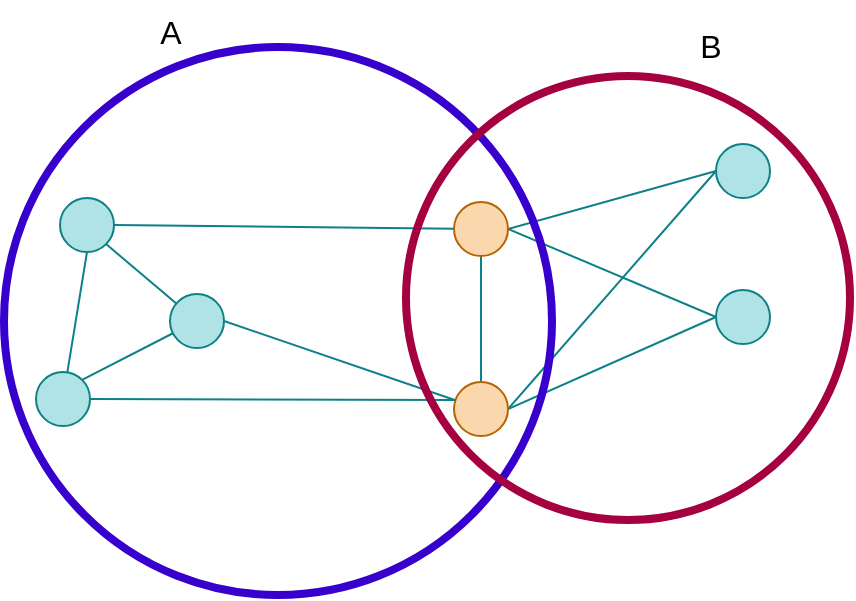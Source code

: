 <mxfile version="22.0.3" type="device">
  <diagram name="Page-1" id="GtEQMl1GCdys-5Ea4ixd">
    <mxGraphModel dx="1778" dy="1006" grid="0" gridSize="10" guides="1" tooltips="1" connect="1" arrows="1" fold="1" page="0" pageScale="1" pageWidth="827" pageHeight="1169" math="0" shadow="0">
      <root>
        <mxCell id="0" />
        <mxCell id="1" parent="0" />
        <mxCell id="Qq-XDPPXMcRUPMNP2Jpd-15" style="edgeStyle=none;curved=1;rounded=0;orthogonalLoop=1;jettySize=auto;html=1;exitX=1;exitY=0.5;exitDx=0;exitDy=0;fontSize=12;startSize=8;endSize=8;endArrow=none;endFill=0;fillColor=#b0e3e6;strokeColor=#0e8088;" edge="1" parent="1" source="Qq-XDPPXMcRUPMNP2Jpd-1" target="Qq-XDPPXMcRUPMNP2Jpd-4">
          <mxGeometry relative="1" as="geometry" />
        </mxCell>
        <mxCell id="Qq-XDPPXMcRUPMNP2Jpd-16" style="edgeStyle=none;curved=1;rounded=0;orthogonalLoop=1;jettySize=auto;html=1;exitX=1;exitY=1;exitDx=0;exitDy=0;fontSize=12;startSize=8;endSize=8;endArrow=none;endFill=0;fillColor=#b0e3e6;strokeColor=#0e8088;" edge="1" parent="1" source="Qq-XDPPXMcRUPMNP2Jpd-1" target="Qq-XDPPXMcRUPMNP2Jpd-3">
          <mxGeometry relative="1" as="geometry" />
        </mxCell>
        <mxCell id="Qq-XDPPXMcRUPMNP2Jpd-18" style="edgeStyle=none;curved=1;rounded=0;orthogonalLoop=1;jettySize=auto;html=1;exitX=0.5;exitY=1;exitDx=0;exitDy=0;fontSize=12;startSize=8;endSize=8;endArrow=none;endFill=0;fillColor=#b0e3e6;strokeColor=#0e8088;" edge="1" parent="1" source="Qq-XDPPXMcRUPMNP2Jpd-1" target="Qq-XDPPXMcRUPMNP2Jpd-2">
          <mxGeometry relative="1" as="geometry" />
        </mxCell>
        <mxCell id="Qq-XDPPXMcRUPMNP2Jpd-1" value="" style="ellipse;whiteSpace=wrap;html=1;aspect=fixed;fontSize=16;fillColor=#b0e3e6;strokeColor=#0e8088;" vertex="1" parent="1">
          <mxGeometry x="-433" y="-27" width="27" height="27" as="geometry" />
        </mxCell>
        <mxCell id="Qq-XDPPXMcRUPMNP2Jpd-17" style="edgeStyle=none;curved=1;rounded=0;orthogonalLoop=1;jettySize=auto;html=1;exitX=1;exitY=0;exitDx=0;exitDy=0;fontSize=12;startSize=8;endSize=8;endArrow=none;endFill=0;fillColor=#b0e3e6;strokeColor=#0e8088;" edge="1" parent="1" source="Qq-XDPPXMcRUPMNP2Jpd-2" target="Qq-XDPPXMcRUPMNP2Jpd-3">
          <mxGeometry relative="1" as="geometry" />
        </mxCell>
        <mxCell id="Qq-XDPPXMcRUPMNP2Jpd-2" value="" style="ellipse;whiteSpace=wrap;html=1;aspect=fixed;fontSize=16;fillColor=#b0e3e6;strokeColor=#0e8088;" vertex="1" parent="1">
          <mxGeometry x="-445" y="60" width="27" height="27" as="geometry" />
        </mxCell>
        <mxCell id="Qq-XDPPXMcRUPMNP2Jpd-14" style="edgeStyle=none;curved=1;rounded=0;orthogonalLoop=1;jettySize=auto;html=1;exitX=1;exitY=0.5;exitDx=0;exitDy=0;fontSize=12;startSize=8;endSize=8;endArrow=none;endFill=0;fillColor=#b0e3e6;strokeColor=#0e8088;" edge="1" parent="1" source="Qq-XDPPXMcRUPMNP2Jpd-3" target="Qq-XDPPXMcRUPMNP2Jpd-5">
          <mxGeometry relative="1" as="geometry" />
        </mxCell>
        <mxCell id="Qq-XDPPXMcRUPMNP2Jpd-3" value="" style="ellipse;whiteSpace=wrap;html=1;aspect=fixed;fontSize=16;fillColor=#b0e3e6;strokeColor=#0e8088;" vertex="1" parent="1">
          <mxGeometry x="-378" y="21" width="27" height="27" as="geometry" />
        </mxCell>
        <mxCell id="Qq-XDPPXMcRUPMNP2Jpd-8" style="edgeStyle=none;curved=1;rounded=0;orthogonalLoop=1;jettySize=auto;html=1;exitX=1;exitY=0.5;exitDx=0;exitDy=0;entryX=0;entryY=0.5;entryDx=0;entryDy=0;fontSize=12;startSize=8;endSize=8;endArrow=none;endFill=0;fillColor=#b0e3e6;strokeColor=#0e8088;" edge="1" parent="1" source="Qq-XDPPXMcRUPMNP2Jpd-4" target="Qq-XDPPXMcRUPMNP2Jpd-6">
          <mxGeometry relative="1" as="geometry" />
        </mxCell>
        <mxCell id="Qq-XDPPXMcRUPMNP2Jpd-12" style="edgeStyle=none;curved=1;rounded=0;orthogonalLoop=1;jettySize=auto;html=1;exitX=1;exitY=0.5;exitDx=0;exitDy=0;entryX=0;entryY=0.5;entryDx=0;entryDy=0;fontSize=12;startSize=8;endSize=8;endArrow=none;endFill=0;fillColor=#b0e3e6;strokeColor=#0e8088;" edge="1" parent="1" source="Qq-XDPPXMcRUPMNP2Jpd-4" target="Qq-XDPPXMcRUPMNP2Jpd-7">
          <mxGeometry relative="1" as="geometry" />
        </mxCell>
        <mxCell id="Qq-XDPPXMcRUPMNP2Jpd-13" style="edgeStyle=none;curved=1;rounded=0;orthogonalLoop=1;jettySize=auto;html=1;exitX=0.5;exitY=1;exitDx=0;exitDy=0;fontSize=12;startSize=8;endSize=8;endArrow=none;endFill=0;fillColor=#b0e3e6;strokeColor=#0e8088;" edge="1" parent="1" source="Qq-XDPPXMcRUPMNP2Jpd-4" target="Qq-XDPPXMcRUPMNP2Jpd-5">
          <mxGeometry relative="1" as="geometry" />
        </mxCell>
        <mxCell id="Qq-XDPPXMcRUPMNP2Jpd-4" value="" style="ellipse;whiteSpace=wrap;html=1;aspect=fixed;fontSize=16;fillColor=#fad7ac;strokeColor=#b46504;" vertex="1" parent="1">
          <mxGeometry x="-236" y="-25" width="27" height="27" as="geometry" />
        </mxCell>
        <mxCell id="Qq-XDPPXMcRUPMNP2Jpd-9" style="edgeStyle=none;curved=1;rounded=0;orthogonalLoop=1;jettySize=auto;html=1;exitX=1;exitY=0.5;exitDx=0;exitDy=0;entryX=0;entryY=0.5;entryDx=0;entryDy=0;fontSize=12;startSize=8;endSize=8;endArrow=none;endFill=0;fillColor=#b0e3e6;strokeColor=#0e8088;" edge="1" parent="1" source="Qq-XDPPXMcRUPMNP2Jpd-5" target="Qq-XDPPXMcRUPMNP2Jpd-7">
          <mxGeometry relative="1" as="geometry" />
        </mxCell>
        <mxCell id="Qq-XDPPXMcRUPMNP2Jpd-11" style="edgeStyle=none;curved=1;rounded=0;orthogonalLoop=1;jettySize=auto;html=1;exitX=1;exitY=0.5;exitDx=0;exitDy=0;entryX=0;entryY=0.5;entryDx=0;entryDy=0;fontSize=12;startSize=8;endSize=8;endArrow=none;endFill=0;fillColor=#b0e3e6;strokeColor=#0e8088;" edge="1" parent="1" source="Qq-XDPPXMcRUPMNP2Jpd-5" target="Qq-XDPPXMcRUPMNP2Jpd-6">
          <mxGeometry relative="1" as="geometry" />
        </mxCell>
        <mxCell id="Qq-XDPPXMcRUPMNP2Jpd-5" value="" style="ellipse;whiteSpace=wrap;html=1;aspect=fixed;fontSize=16;fillColor=#fad7ac;strokeColor=#b46504;" vertex="1" parent="1">
          <mxGeometry x="-236" y="65" width="27" height="27" as="geometry" />
        </mxCell>
        <mxCell id="Qq-XDPPXMcRUPMNP2Jpd-6" value="" style="ellipse;whiteSpace=wrap;html=1;aspect=fixed;fontSize=16;fillColor=#b0e3e6;strokeColor=#0e8088;" vertex="1" parent="1">
          <mxGeometry x="-105" y="-54" width="27" height="27" as="geometry" />
        </mxCell>
        <mxCell id="Qq-XDPPXMcRUPMNP2Jpd-7" value="" style="ellipse;whiteSpace=wrap;html=1;aspect=fixed;fontSize=16;fillColor=#b0e3e6;strokeColor=#0e8088;" vertex="1" parent="1">
          <mxGeometry x="-105" y="19" width="27" height="27" as="geometry" />
        </mxCell>
        <mxCell id="Qq-XDPPXMcRUPMNP2Jpd-19" style="edgeStyle=none;curved=1;rounded=0;orthogonalLoop=1;jettySize=auto;html=1;exitX=1;exitY=0.5;exitDx=0;exitDy=0;entryX=0.028;entryY=0.333;entryDx=0;entryDy=0;entryPerimeter=0;fontSize=12;startSize=8;endSize=8;endArrow=none;endFill=0;fillColor=#b0e3e6;strokeColor=#0e8088;" edge="1" parent="1" source="Qq-XDPPXMcRUPMNP2Jpd-2" target="Qq-XDPPXMcRUPMNP2Jpd-5">
          <mxGeometry relative="1" as="geometry" />
        </mxCell>
        <mxCell id="Qq-XDPPXMcRUPMNP2Jpd-20" value="" style="ellipse;whiteSpace=wrap;html=1;aspect=fixed;fontSize=16;fillColor=none;strokeColor=#3700CC;strokeWidth=4;fontColor=#ffffff;" vertex="1" parent="1">
          <mxGeometry x="-461" y="-102.5" width="274" height="274" as="geometry" />
        </mxCell>
        <mxCell id="Qq-XDPPXMcRUPMNP2Jpd-21" value="A" style="text;html=1;align=center;verticalAlign=middle;resizable=0;points=[];autosize=1;strokeColor=none;fillColor=none;fontSize=16;" vertex="1" parent="1">
          <mxGeometry x="-393" y="-126" width="29" height="31" as="geometry" />
        </mxCell>
        <mxCell id="Qq-XDPPXMcRUPMNP2Jpd-22" value="" style="ellipse;whiteSpace=wrap;html=1;aspect=fixed;fontSize=16;strokeWidth=4;fillColor=none;fontColor=#ffffff;strokeColor=#A50040;" vertex="1" parent="1">
          <mxGeometry x="-260" y="-88" width="222" height="222" as="geometry" />
        </mxCell>
        <mxCell id="Qq-XDPPXMcRUPMNP2Jpd-23" value="B" style="text;html=1;align=center;verticalAlign=middle;resizable=0;points=[];autosize=1;strokeColor=none;fillColor=none;fontSize=16;" vertex="1" parent="1">
          <mxGeometry x="-123" y="-119" width="29" height="31" as="geometry" />
        </mxCell>
      </root>
    </mxGraphModel>
  </diagram>
</mxfile>
